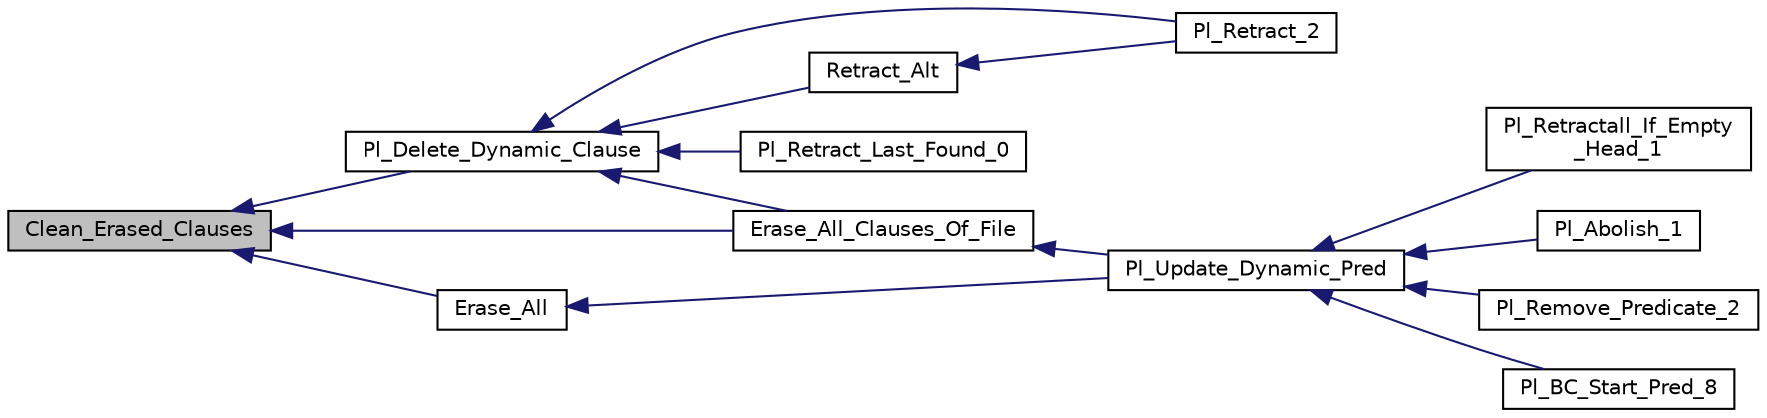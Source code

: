 digraph "Clean_Erased_Clauses"
{
  edge [fontname="Helvetica",fontsize="10",labelfontname="Helvetica",labelfontsize="10"];
  node [fontname="Helvetica",fontsize="10",shape=record];
  rankdir="LR";
  Node1 [label="Clean_Erased_Clauses",height=0.2,width=0.4,color="black", fillcolor="grey75", style="filled", fontcolor="black"];
  Node1 -> Node2 [dir="back",color="midnightblue",fontsize="10",style="solid",fontname="Helvetica"];
  Node2 [label="Pl_Delete_Dynamic_Clause",height=0.2,width=0.4,color="black", fillcolor="white", style="filled",URL="$dynam__supp_8h.html#a156eab6644dca3b20880322814ee4451"];
  Node2 -> Node3 [dir="back",color="midnightblue",fontsize="10",style="solid",fontname="Helvetica"];
  Node3 [label="Pl_Retract_2",height=0.2,width=0.4,color="black", fillcolor="white", style="filled",URL="$assert__c_8c.html#a3bb1c6a0ff26397bf50be7d9c49d64a6"];
  Node2 -> Node4 [dir="back",color="midnightblue",fontsize="10",style="solid",fontname="Helvetica"];
  Node4 [label="Retract_Alt",height=0.2,width=0.4,color="black", fillcolor="white", style="filled",URL="$assert__c_8c.html#a0cac80d0ad5b9e80b1cc0b5014541ed2"];
  Node4 -> Node3 [dir="back",color="midnightblue",fontsize="10",style="solid",fontname="Helvetica"];
  Node2 -> Node5 [dir="back",color="midnightblue",fontsize="10",style="solid",fontname="Helvetica"];
  Node5 [label="Pl_Retract_Last_Found_0",height=0.2,width=0.4,color="black", fillcolor="white", style="filled",URL="$assert__c_8c.html#ad9edad6d9b98e77061f5276ad8d0e01b"];
  Node2 -> Node6 [dir="back",color="midnightblue",fontsize="10",style="solid",fontname="Helvetica"];
  Node6 [label="Erase_All_Clauses_Of_File",height=0.2,width=0.4,color="black", fillcolor="white", style="filled",URL="$dynam__supp_8c.html#a29c4a50b49c0c3135759e3b7689e9446"];
  Node6 -> Node7 [dir="back",color="midnightblue",fontsize="10",style="solid",fontname="Helvetica"];
  Node7 [label="Pl_Update_Dynamic_Pred",height=0.2,width=0.4,color="black", fillcolor="white", style="filled",URL="$dynam__supp_8h.html#af2cac5b4516a9be41cee52450df43a55"];
  Node7 -> Node8 [dir="back",color="midnightblue",fontsize="10",style="solid",fontname="Helvetica"];
  Node8 [label="Pl_Retractall_If_Empty\l_Head_1",height=0.2,width=0.4,color="black", fillcolor="white", style="filled",URL="$assert__c_8c.html#a48b4c6ae87da818c4dee0d898d19dc84"];
  Node7 -> Node9 [dir="back",color="midnightblue",fontsize="10",style="solid",fontname="Helvetica"];
  Node9 [label="Pl_Abolish_1",height=0.2,width=0.4,color="black", fillcolor="white", style="filled",URL="$assert__c_8c.html#aadba7ac944c2f646d3a334f2599c59fe"];
  Node7 -> Node10 [dir="back",color="midnightblue",fontsize="10",style="solid",fontname="Helvetica"];
  Node10 [label="Pl_Remove_Predicate_2",height=0.2,width=0.4,color="black", fillcolor="white", style="filled",URL="$assert__c_8c.html#a9ab5ca765157760e5cd4e5d54e3d7b0f"];
  Node7 -> Node11 [dir="back",color="midnightblue",fontsize="10",style="solid",fontname="Helvetica"];
  Node11 [label="Pl_BC_Start_Pred_8",height=0.2,width=0.4,color="black", fillcolor="white", style="filled",URL="$bc__supp_8c.html#a78d4c74e8773ebb5cf2245f265114542"];
  Node1 -> Node6 [dir="back",color="midnightblue",fontsize="10",style="solid",fontname="Helvetica"];
  Node1 -> Node12 [dir="back",color="midnightblue",fontsize="10",style="solid",fontname="Helvetica"];
  Node12 [label="Erase_All",height=0.2,width=0.4,color="black", fillcolor="white", style="filled",URL="$dynam__supp_8c.html#adeb8d2c522eca38ffe710f2cdefc5895"];
  Node12 -> Node7 [dir="back",color="midnightblue",fontsize="10",style="solid",fontname="Helvetica"];
}
